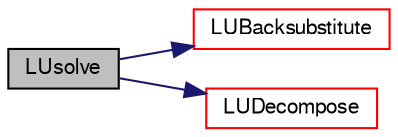 digraph "LUsolve"
{
  bgcolor="transparent";
  edge [fontname="FreeSans",fontsize="10",labelfontname="FreeSans",labelfontsize="10"];
  node [fontname="FreeSans",fontsize="10",shape=record];
  rankdir="LR";
  Node1 [label="LUsolve",height=0.2,width=0.4,color="black", fillcolor="grey75", style="filled" fontcolor="black"];
  Node1 -> Node2 [color="midnightblue",fontsize="10",style="solid",fontname="FreeSans"];
  Node2 [label="LUBacksubstitute",height=0.2,width=0.4,color="red",URL="$a10237.html#a3a4fbcdd330a7cdba4ce12676ad9cb3e",tooltip="LU back-substitution with given source, returning the solution. "];
  Node1 -> Node3 [color="midnightblue",fontsize="10",style="solid",fontname="FreeSans"];
  Node3 [label="LUDecompose",height=0.2,width=0.4,color="red",URL="$a10237.html#a4c90a8a26de44c9bed71aef2138ce997",tooltip="LU decompose the matrix with pivoting. "];
}
